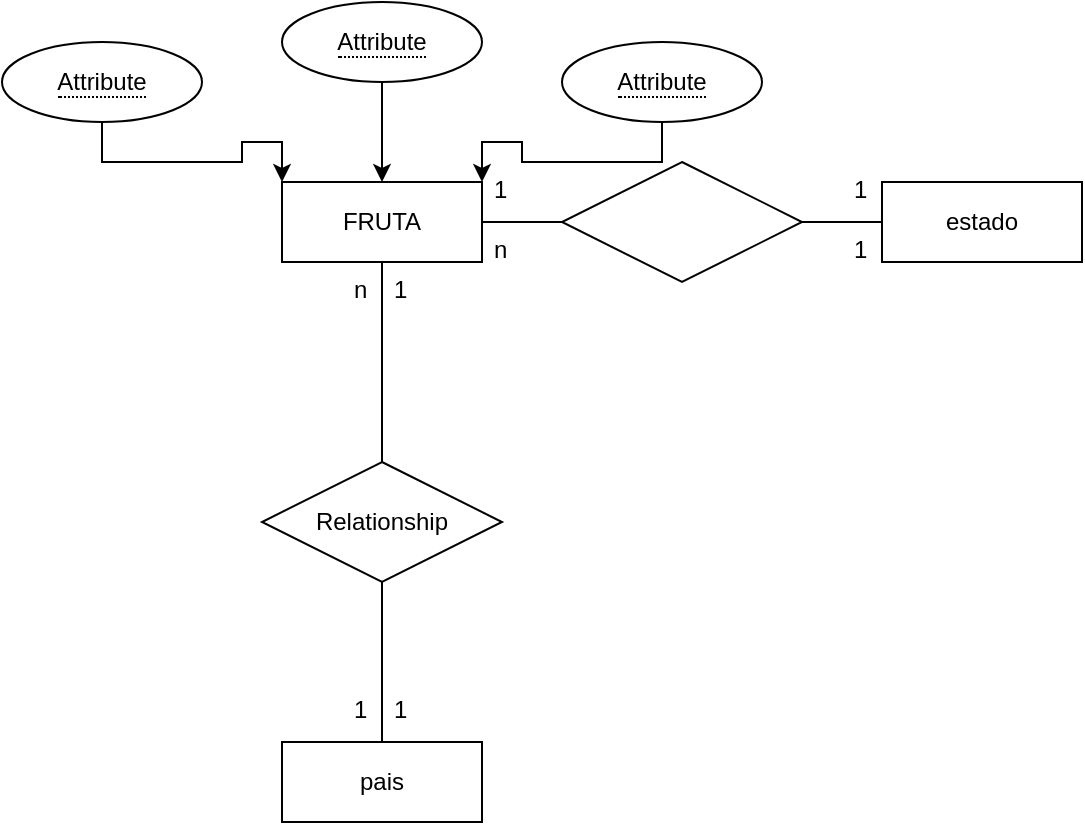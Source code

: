 <mxfile version="24.2.2" type="github">
  <diagram name="Página-1" id="2l_Ldzb5v3pvQE8i6oqE">
    <mxGraphModel dx="880" dy="629" grid="1" gridSize="10" guides="1" tooltips="1" connect="1" arrows="1" fold="1" page="1" pageScale="1" pageWidth="827" pageHeight="1169" math="0" shadow="0">
      <root>
        <mxCell id="0" />
        <mxCell id="1" parent="0" />
        <mxCell id="-s6CalOqR5dvN9wePT47-1" value="FRUTA" style="whiteSpace=wrap;html=1;align=center;" vertex="1" parent="1">
          <mxGeometry x="380" y="310" width="100" height="40" as="geometry" />
        </mxCell>
        <mxCell id="-s6CalOqR5dvN9wePT47-5" style="edgeStyle=orthogonalEdgeStyle;rounded=0;orthogonalLoop=1;jettySize=auto;html=1;exitX=0.5;exitY=1;exitDx=0;exitDy=0;entryX=0;entryY=0;entryDx=0;entryDy=0;" edge="1" parent="1" source="-s6CalOqR5dvN9wePT47-2" target="-s6CalOqR5dvN9wePT47-1">
          <mxGeometry relative="1" as="geometry" />
        </mxCell>
        <mxCell id="-s6CalOqR5dvN9wePT47-2" value="&lt;span style=&quot;border-bottom: 1px dotted&quot;&gt;Attribute&lt;/span&gt;" style="ellipse;whiteSpace=wrap;html=1;align=center;" vertex="1" parent="1">
          <mxGeometry x="240" y="240" width="100" height="40" as="geometry" />
        </mxCell>
        <mxCell id="-s6CalOqR5dvN9wePT47-6" style="edgeStyle=orthogonalEdgeStyle;rounded=0;orthogonalLoop=1;jettySize=auto;html=1;exitX=0.5;exitY=1;exitDx=0;exitDy=0;entryX=0.5;entryY=0;entryDx=0;entryDy=0;" edge="1" parent="1" source="-s6CalOqR5dvN9wePT47-3" target="-s6CalOqR5dvN9wePT47-1">
          <mxGeometry relative="1" as="geometry" />
        </mxCell>
        <mxCell id="-s6CalOqR5dvN9wePT47-3" value="&lt;span style=&quot;border-bottom: 1px dotted&quot;&gt;Attribute&lt;/span&gt;" style="ellipse;whiteSpace=wrap;html=1;align=center;" vertex="1" parent="1">
          <mxGeometry x="380" y="220" width="100" height="40" as="geometry" />
        </mxCell>
        <mxCell id="-s6CalOqR5dvN9wePT47-7" style="edgeStyle=orthogonalEdgeStyle;rounded=0;orthogonalLoop=1;jettySize=auto;html=1;exitX=0.5;exitY=1;exitDx=0;exitDy=0;entryX=1;entryY=0;entryDx=0;entryDy=0;" edge="1" parent="1" source="-s6CalOqR5dvN9wePT47-4" target="-s6CalOqR5dvN9wePT47-1">
          <mxGeometry relative="1" as="geometry" />
        </mxCell>
        <mxCell id="-s6CalOqR5dvN9wePT47-4" value="&lt;span style=&quot;border-bottom: 1px dotted&quot;&gt;Attribute&lt;/span&gt;" style="ellipse;whiteSpace=wrap;html=1;align=center;" vertex="1" parent="1">
          <mxGeometry x="520" y="240" width="100" height="40" as="geometry" />
        </mxCell>
        <mxCell id="-s6CalOqR5dvN9wePT47-8" value="pais" style="whiteSpace=wrap;html=1;align=center;" vertex="1" parent="1">
          <mxGeometry x="380" y="590" width="100" height="40" as="geometry" />
        </mxCell>
        <mxCell id="-s6CalOqR5dvN9wePT47-9" value="estado" style="whiteSpace=wrap;html=1;align=center;" vertex="1" parent="1">
          <mxGeometry x="680" y="310" width="100" height="40" as="geometry" />
        </mxCell>
        <mxCell id="-s6CalOqR5dvN9wePT47-10" value="Relationship" style="shape=rhombus;perimeter=rhombusPerimeter;whiteSpace=wrap;html=1;align=center;" vertex="1" parent="1">
          <mxGeometry x="370" y="450" width="120" height="60" as="geometry" />
        </mxCell>
        <mxCell id="-s6CalOqR5dvN9wePT47-12" style="edgeStyle=orthogonalEdgeStyle;rounded=0;orthogonalLoop=1;jettySize=auto;html=1;exitX=0;exitY=0.5;exitDx=0;exitDy=0;entryX=1;entryY=0.5;entryDx=0;entryDy=0;endArrow=none;endFill=0;" edge="1" parent="1" source="-s6CalOqR5dvN9wePT47-11" target="-s6CalOqR5dvN9wePT47-1">
          <mxGeometry relative="1" as="geometry" />
        </mxCell>
        <mxCell id="-s6CalOqR5dvN9wePT47-13" style="edgeStyle=orthogonalEdgeStyle;rounded=0;orthogonalLoop=1;jettySize=auto;html=1;exitX=1;exitY=0.5;exitDx=0;exitDy=0;endArrow=none;endFill=0;" edge="1" parent="1" source="-s6CalOqR5dvN9wePT47-11" target="-s6CalOqR5dvN9wePT47-9">
          <mxGeometry relative="1" as="geometry" />
        </mxCell>
        <mxCell id="-s6CalOqR5dvN9wePT47-11" value="" style="shape=rhombus;perimeter=rhombusPerimeter;whiteSpace=wrap;html=1;align=center;" vertex="1" parent="1">
          <mxGeometry x="520" y="300" width="120" height="60" as="geometry" />
        </mxCell>
        <mxCell id="-s6CalOqR5dvN9wePT47-14" value="1" style="text;strokeColor=none;fillColor=none;spacingLeft=4;spacingRight=4;overflow=hidden;rotatable=0;points=[[0,0.5],[1,0.5]];portConstraint=eastwest;fontSize=12;whiteSpace=wrap;html=1;" vertex="1" parent="1">
          <mxGeometry x="660" y="300" width="20" height="30" as="geometry" />
        </mxCell>
        <mxCell id="-s6CalOqR5dvN9wePT47-16" value="1" style="text;strokeColor=none;fillColor=none;spacingLeft=4;spacingRight=4;overflow=hidden;rotatable=0;points=[[0,0.5],[1,0.5]];portConstraint=eastwest;fontSize=12;whiteSpace=wrap;html=1;" vertex="1" parent="1">
          <mxGeometry x="480" y="300" width="20" height="30" as="geometry" />
        </mxCell>
        <mxCell id="-s6CalOqR5dvN9wePT47-17" value="n" style="text;strokeColor=none;fillColor=none;spacingLeft=4;spacingRight=4;overflow=hidden;rotatable=0;points=[[0,0.5],[1,0.5]];portConstraint=eastwest;fontSize=12;whiteSpace=wrap;html=1;" vertex="1" parent="1">
          <mxGeometry x="480" y="330" width="20" height="30" as="geometry" />
        </mxCell>
        <mxCell id="-s6CalOqR5dvN9wePT47-18" value="1" style="text;strokeColor=none;fillColor=none;spacingLeft=4;spacingRight=4;overflow=hidden;rotatable=0;points=[[0,0.5],[1,0.5]];portConstraint=eastwest;fontSize=12;whiteSpace=wrap;html=1;" vertex="1" parent="1">
          <mxGeometry x="430" y="350" width="20" height="30" as="geometry" />
        </mxCell>
        <mxCell id="-s6CalOqR5dvN9wePT47-20" value="" style="edgeStyle=orthogonalEdgeStyle;rounded=0;orthogonalLoop=1;jettySize=auto;html=1;endArrow=none;endFill=0;exitX=0.5;exitY=1;exitDx=0;exitDy=0;entryX=0.5;entryY=0;entryDx=0;entryDy=0;" edge="1" parent="1" source="-s6CalOqR5dvN9wePT47-1" target="-s6CalOqR5dvN9wePT47-10">
          <mxGeometry relative="1" as="geometry">
            <mxPoint x="620" y="390" as="sourcePoint" />
            <mxPoint x="690" y="340" as="targetPoint" />
            <Array as="points">
              <mxPoint x="430" y="440" />
              <mxPoint x="430" y="440" />
            </Array>
          </mxGeometry>
        </mxCell>
        <mxCell id="-s6CalOqR5dvN9wePT47-15" value="1" style="text;strokeColor=none;fillColor=none;spacingLeft=4;spacingRight=4;overflow=hidden;rotatable=0;points=[[0,0.5],[1,0.5]];portConstraint=eastwest;fontSize=12;whiteSpace=wrap;html=1;" vertex="1" parent="1">
          <mxGeometry x="660" y="330" width="20" height="30" as="geometry" />
        </mxCell>
        <mxCell id="-s6CalOqR5dvN9wePT47-21" value="" style="edgeStyle=orthogonalEdgeStyle;rounded=0;orthogonalLoop=1;jettySize=auto;html=1;endArrow=none;endFill=0;entryX=0.5;entryY=0;entryDx=0;entryDy=0;exitX=0.5;exitY=1;exitDx=0;exitDy=0;" edge="1" parent="1" source="-s6CalOqR5dvN9wePT47-10" target="-s6CalOqR5dvN9wePT47-8">
          <mxGeometry relative="1" as="geometry">
            <mxPoint x="440" y="490" as="sourcePoint" />
            <mxPoint x="440" y="460" as="targetPoint" />
            <Array as="points">
              <mxPoint x="430" y="550" />
              <mxPoint x="430" y="550" />
            </Array>
          </mxGeometry>
        </mxCell>
        <mxCell id="-s6CalOqR5dvN9wePT47-22" value="n" style="text;strokeColor=none;fillColor=none;spacingLeft=4;spacingRight=4;overflow=hidden;rotatable=0;points=[[0,0.5],[1,0.5]];portConstraint=eastwest;fontSize=12;whiteSpace=wrap;html=1;" vertex="1" parent="1">
          <mxGeometry x="410" y="350" width="20" height="30" as="geometry" />
        </mxCell>
        <mxCell id="-s6CalOqR5dvN9wePT47-23" value="1" style="text;strokeColor=none;fillColor=none;spacingLeft=4;spacingRight=4;overflow=hidden;rotatable=0;points=[[0,0.5],[1,0.5]];portConstraint=eastwest;fontSize=12;whiteSpace=wrap;html=1;" vertex="1" parent="1">
          <mxGeometry x="430" y="560" width="20" height="30" as="geometry" />
        </mxCell>
        <mxCell id="-s6CalOqR5dvN9wePT47-24" value="1" style="text;strokeColor=none;fillColor=none;spacingLeft=4;spacingRight=4;overflow=hidden;rotatable=0;points=[[0,0.5],[1,0.5]];portConstraint=eastwest;fontSize=12;whiteSpace=wrap;html=1;" vertex="1" parent="1">
          <mxGeometry x="410" y="560" width="20" height="30" as="geometry" />
        </mxCell>
      </root>
    </mxGraphModel>
  </diagram>
</mxfile>
